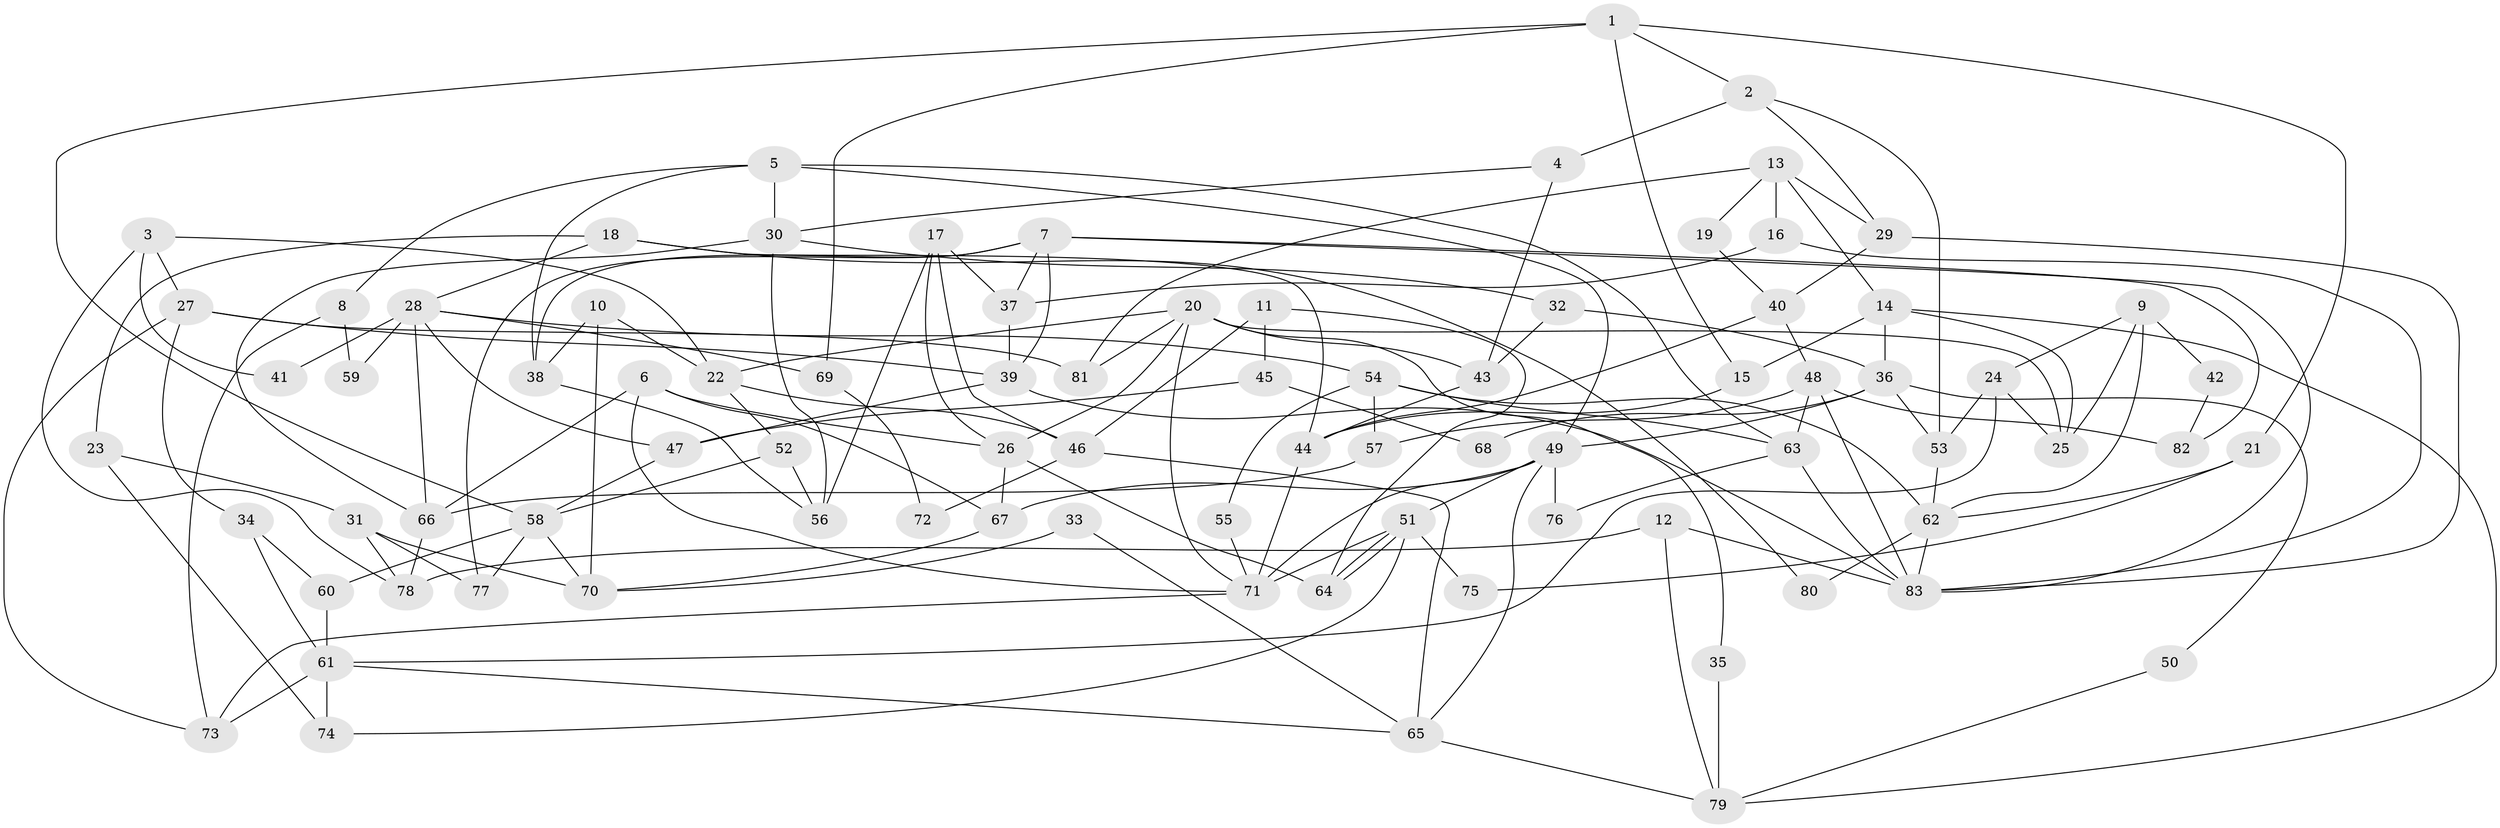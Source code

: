 // Generated by graph-tools (version 1.1) at 2025/02/03/09/25 03:02:06]
// undirected, 83 vertices, 166 edges
graph export_dot {
graph [start="1"]
  node [color=gray90,style=filled];
  1;
  2;
  3;
  4;
  5;
  6;
  7;
  8;
  9;
  10;
  11;
  12;
  13;
  14;
  15;
  16;
  17;
  18;
  19;
  20;
  21;
  22;
  23;
  24;
  25;
  26;
  27;
  28;
  29;
  30;
  31;
  32;
  33;
  34;
  35;
  36;
  37;
  38;
  39;
  40;
  41;
  42;
  43;
  44;
  45;
  46;
  47;
  48;
  49;
  50;
  51;
  52;
  53;
  54;
  55;
  56;
  57;
  58;
  59;
  60;
  61;
  62;
  63;
  64;
  65;
  66;
  67;
  68;
  69;
  70;
  71;
  72;
  73;
  74;
  75;
  76;
  77;
  78;
  79;
  80;
  81;
  82;
  83;
  1 -- 15;
  1 -- 58;
  1 -- 2;
  1 -- 21;
  1 -- 69;
  2 -- 53;
  2 -- 4;
  2 -- 29;
  3 -- 78;
  3 -- 22;
  3 -- 27;
  3 -- 41;
  4 -- 43;
  4 -- 30;
  5 -- 49;
  5 -- 30;
  5 -- 8;
  5 -- 38;
  5 -- 63;
  6 -- 26;
  6 -- 67;
  6 -- 66;
  6 -- 71;
  7 -- 83;
  7 -- 39;
  7 -- 37;
  7 -- 38;
  7 -- 77;
  7 -- 82;
  8 -- 73;
  8 -- 59;
  9 -- 62;
  9 -- 25;
  9 -- 24;
  9 -- 42;
  10 -- 70;
  10 -- 38;
  10 -- 22;
  11 -- 46;
  11 -- 64;
  11 -- 45;
  12 -- 83;
  12 -- 79;
  12 -- 78;
  13 -- 81;
  13 -- 29;
  13 -- 14;
  13 -- 16;
  13 -- 19;
  14 -- 25;
  14 -- 15;
  14 -- 36;
  14 -- 79;
  15 -- 44;
  16 -- 83;
  16 -- 37;
  17 -- 37;
  17 -- 56;
  17 -- 26;
  17 -- 46;
  18 -- 44;
  18 -- 23;
  18 -- 28;
  18 -- 80;
  19 -- 40;
  20 -- 71;
  20 -- 43;
  20 -- 22;
  20 -- 25;
  20 -- 26;
  20 -- 35;
  20 -- 81;
  21 -- 62;
  21 -- 75;
  22 -- 46;
  22 -- 52;
  23 -- 74;
  23 -- 31;
  24 -- 61;
  24 -- 25;
  24 -- 53;
  26 -- 64;
  26 -- 67;
  27 -- 39;
  27 -- 34;
  27 -- 73;
  27 -- 81;
  28 -- 54;
  28 -- 41;
  28 -- 47;
  28 -- 59;
  28 -- 66;
  28 -- 69;
  29 -- 83;
  29 -- 40;
  30 -- 66;
  30 -- 32;
  30 -- 56;
  31 -- 78;
  31 -- 70;
  31 -- 77;
  32 -- 36;
  32 -- 43;
  33 -- 65;
  33 -- 70;
  34 -- 60;
  34 -- 61;
  35 -- 79;
  36 -- 49;
  36 -- 50;
  36 -- 53;
  36 -- 68;
  37 -- 39;
  38 -- 56;
  39 -- 47;
  39 -- 83;
  40 -- 48;
  40 -- 44;
  42 -- 82;
  43 -- 44;
  44 -- 71;
  45 -- 47;
  45 -- 68;
  46 -- 65;
  46 -- 72;
  47 -- 58;
  48 -- 83;
  48 -- 63;
  48 -- 57;
  48 -- 82;
  49 -- 71;
  49 -- 65;
  49 -- 51;
  49 -- 67;
  49 -- 76;
  50 -- 79;
  51 -- 64;
  51 -- 64;
  51 -- 71;
  51 -- 74;
  51 -- 75;
  52 -- 56;
  52 -- 58;
  53 -- 62;
  54 -- 63;
  54 -- 57;
  54 -- 55;
  54 -- 62;
  55 -- 71;
  57 -- 66;
  58 -- 77;
  58 -- 60;
  58 -- 70;
  60 -- 61;
  61 -- 73;
  61 -- 65;
  61 -- 74;
  62 -- 80;
  62 -- 83;
  63 -- 83;
  63 -- 76;
  65 -- 79;
  66 -- 78;
  67 -- 70;
  69 -- 72;
  71 -- 73;
}
